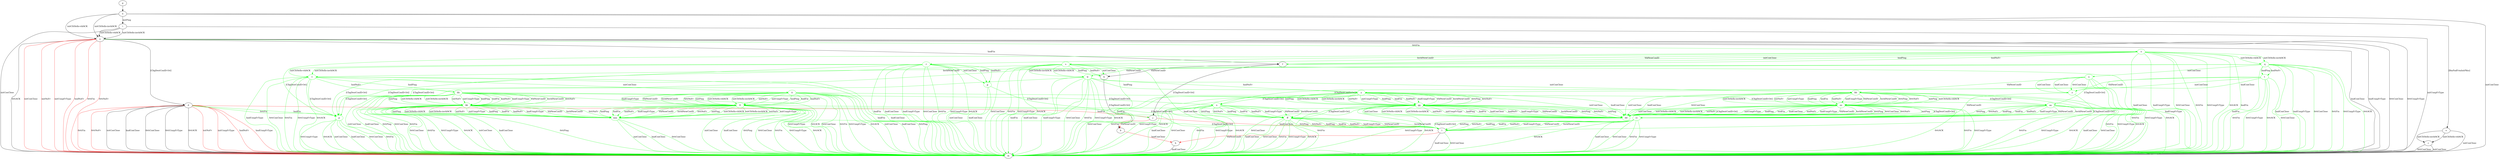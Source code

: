 digraph "" {
	a -> d	[key=0,
		label="[ChgDestConID-Ori] "];
	a -> f	[key=0,
		label="hndFin "];
	a -> m	[key=0,
		label="hndConClose "];
	a -> m	[key=1,
		label="hndUnxpFrType "];
	a -> m	[key=2,
		label="0rttConClose "];
	a -> m	[key=3,
		label="0rttUnxpFrType "];
	a -> m	[key=4,
		label="0rttACK "];
	a -> m	[key=5,
		color=red,
		label="initConClose "];
	a -> m	[key=6,
		color=red,
		label="initNoFr "];
	a -> m	[key=7,
		color=red,
		label="initUnxpFrType "];
	a -> m	[key=8,
		color=red,
		label="hndNoFr "];
	a -> m	[key=9,
		color=red,
		label="0rttFin "];
	a -> m	[key=10,
		color=red,
		label="0rttNoFr "];
	o	[color=green];
	a -> o	[key=0,
		color=green,
		label="0rttFin "];
	b -> h	[key=0,
		color=red,
		label="hndConClose "];
	c -> m	[key=0,
		label="initConClose "];
	c -> m	[key=1,
		label="0rttConClose "];
	d -> j	[key=0,
		color=red,
		label="hndFin "];
	d -> m	[key=0,
		label="initConClose "];
	d -> m	[key=1,
		label="hndConClose "];
	d -> m	[key=2,
		label="0rttConClose "];
	d -> m	[key=3,
		label="0rttUnxpFrType "];
	d -> m	[key=4,
		label="0rttACK "];
	d -> m	[key=5,
		color=red,
		label="initNoFr "];
	d -> m	[key=6,
		color=red,
		label="initUnxpFrType "];
	d -> m	[key=7,
		color=red,
		label="hndNoFr "];
	d -> m	[key=8,
		color=red,
		label="hndUnxpFrType "];
	d -> m	[key=9,
		color=red,
		label="0rttFin "];
	d -> m	[key=10,
		color=red,
		label="0rttNoFr "];
	p	[color=green];
	d -> p	[key=0,
		color=green,
		label="hndFin "];
	d -> p	[key=1,
		color=green,
		label="0rttFin "];
	e -> c	[key=0,
		label="initCltHello-vldACK "];
	e -> c	[key=1,
		label="initCltHello-invldACK "];
	e -> m	[key=0,
		label="initConClose "];
	f -> j	[key=0,
		label="[ChgDestConID-Ori] "];
	f -> k	[key=0,
		label="VldNewConID "];
	g -> n	[key=0];
	h -> m	[key=0,
		label="hndConClose "];
	i -> a	[key=0,
		label="initCltHello-vldACK "];
	i -> a	[key=1,
		label="initCltHello-invldACK "];
	i -> m	[key=0,
		label="initConClose "];
	i -> m	[key=1,
		label="initUnxpFrType "];
	j -> b	[key=0,
		color=red,
		label="VldNewConID "];
	j -> l	[key=0,
		color=red,
		label="hndConClose "];
	k -> b	[key=0,
		label="[ChgDestConID-Ori] "];
	l -> h	[key=0,
		color=red,
		label="VldNewConID "];
	l -> m	[key=0,
		label="hndConClose "];
	l -> m	[key=1,
		color=green,
		label="0rttConClose "];
	n -> a	[key=0,
		label="initCltHello-vldACK "];
	n -> a	[key=1,
		label="initCltHello-invldACK "];
	n -> e	[key=0,
		label="[RmPadFrmInitPkts] "];
	n -> i	[key=0,
		label="initPing "];
	n -> m	[key=0,
		label="initConClose "];
	o -> f	[key=0,
		color=green,
		label="initConClose "];
	o -> f	[key=1,
		color=green,
		label="hndPing "];
	o -> f	[key=2,
		color=green,
		label="hndNoFr "];
	o -> m	[key=0,
		color=green,
		label="hndFin "];
	o -> m	[key=1,
		color=green,
		label="hndConClose "];
	o -> m	[key=2,
		color=green,
		label="hndUnxpFrType "];
	o -> m	[key=3,
		color=green,
		label="0rttConClose "];
	o -> m	[key=4,
		color=green,
		label="0rttFin "];
	o -> m	[key=5,
		color=green,
		label="0rttUnxpFrType "];
	o -> m	[key=6,
		color=green,
		label="0rttACK "];
	o -> p	[key=0,
		color=green,
		label="[ChgDestConID-Ori] "];
	q	[color=green];
	o -> q	[key=0,
		color=green,
		label="initCltHello-vldACK "];
	o -> q	[key=1,
		color=green,
		label="initCltHello-invldACK "];
	r	[color=green];
	o -> r	[key=0,
		color=green,
		label="InvldNewConID "];
	s	[color=green];
	o -> s	[key=0,
		color=green,
		label="VldNewConID "];
	p -> m	[key=0,
		color=green,
		label="initConClose "];
	p -> m	[key=1,
		color=green,
		label="hndConClose "];
	p -> m	[key=2,
		color=green,
		label="0rttConClose "];
	p -> m	[key=3,
		color=green,
		label="0rttFin "];
	p -> m	[key=4,
		color=green,
		label="0rttUnxpFrType "];
	p -> m	[key=5,
		color=green,
		label="0rttACK "];
	q -> m	[key=0,
		color=green,
		label="hndFin "];
	q -> m	[key=1,
		color=green,
		label="hndConClose "];
	q -> m	[key=2,
		color=green,
		label="hndUnxpFrType "];
	q -> m	[key=3,
		color=green,
		label="0rttConClose "];
	q -> m	[key=4,
		color=green,
		label="0rttFin "];
	q -> m	[key=5,
		color=green,
		label="0rttUnxpFrType "];
	q -> m	[key=6,
		color=green,
		label="0rttACK "];
	q -> p	[key=0,
		color=green,
		label="[ChgDestConID-Ori] "];
	t	[color=green];
	q -> t	[key=0,
		color=green,
		label="hndPing "];
	q -> t	[key=1,
		color=green,
		label="hndNoFr "];
	u	[color=green];
	q -> u	[key=0,
		color=green,
		label="initConClose "];
	v	[color=green];
	q -> v	[key=0,
		color=green,
		label="InvldNewConID "];
	w	[color=green];
	q -> w	[key=0,
		color=green,
		label="VldNewConID "];
	r -> m	[key=0,
		color=green,
		label="hndFin "];
	r -> m	[key=1,
		color=green,
		label="hndConClose "];
	r -> m	[key=2,
		color=green,
		label="hndUnxpFrType "];
	r -> m	[key=3,
		color=green,
		label="0rttConClose "];
	r -> m	[key=4,
		color=green,
		label="0rttFin "];
	r -> m	[key=5,
		color=green,
		label="0rttUnxpFrType "];
	r -> m	[key=6,
		color=green,
		label="0rttACK "];
	r -> p	[key=0,
		color=green,
		label="[ChgDestConID-Ori] "];
	r -> v	[key=0,
		color=green,
		label="initCltHello-vldACK "];
	r -> v	[key=1,
		color=green,
		label="initCltHello-invldACK "];
	jj	[color=green];
	r -> jj	[key=0,
		color=green,
		label="initConClose "];
	r -> jj	[key=1,
		color=green,
		label="hndPing "];
	r -> jj	[key=2,
		color=green,
		label="hndNoFr "];
	s -> k	[key=0,
		color=green,
		label="initConClose "];
	s -> k	[key=1,
		color=green,
		label="hndPing "];
	s -> k	[key=2,
		color=green,
		label="hndNoFr "];
	s -> m	[key=0,
		color=green,
		label="hndFin "];
	s -> m	[key=1,
		color=green,
		label="hndConClose "];
	s -> m	[key=2,
		color=green,
		label="hndUnxpFrType "];
	s -> m	[key=3,
		color=green,
		label="0rttConClose "];
	s -> m	[key=4,
		color=green,
		label="0rttFin "];
	s -> m	[key=5,
		color=green,
		label="0rttUnxpFrType "];
	s -> m	[key=6,
		color=green,
		label="0rttACK "];
	s -> p	[key=0,
		color=green,
		label="[ChgDestConID-Ori] "];
	s -> w	[key=0,
		color=green,
		label="initCltHello-vldACK "];
	s -> w	[key=1,
		color=green,
		label="initCltHello-invldACK "];
	t -> m	[key=0,
		color=green,
		label="0rttConClose "];
	t -> m	[key=1,
		color=green,
		label="0rttFin "];
	t -> m	[key=2,
		color=green,
		label="0rttUnxpFrType "];
	t -> m	[key=3,
		color=green,
		label="0rttACK "];
	x	[color=green];
	t -> x	[key=0,
		color=green,
		label="[ChgDestConID-Ori] "];
	y	[color=green];
	t -> y	[key=0,
		color=green,
		label="VldNewConID "];
	z	[color=green];
	t -> z	[key=0,
		color=green,
		label="initConClose "];
	t -> z	[key=1,
		color=green,
		label="hndConClose "];
	u -> m	[key=0,
		color=green,
		label="0rttFin "];
	u -> m	[key=1,
		color=green,
		label="0rttUnxpFrType "];
	u -> m	[key=2,
		color=green,
		label="0rttACK "];
	u -> z	[key=0,
		color=green,
		label="initConClose "];
	u -> z	[key=1,
		color=green,
		label="hndConClose "];
	u -> z	[key=2,
		color=green,
		label="0rttConClose "];
	aa	[color=green];
	u -> aa	[key=0,
		color=green,
		label="[ChgDestConID-Ori] "];
	bb	[color=green];
	u -> bb	[key=0,
		color=green,
		label="VldNewConID "];
	v -> m	[key=0,
		color=green,
		label="hndFin "];
	v -> m	[key=1,
		color=green,
		label="hndConClose "];
	v -> m	[key=2,
		color=green,
		label="hndUnxpFrType "];
	v -> m	[key=3,
		color=green,
		label="0rttConClose "];
	v -> m	[key=4,
		color=green,
		label="0rttFin "];
	v -> m	[key=5,
		color=green,
		label="0rttUnxpFrType "];
	v -> m	[key=6,
		color=green,
		label="0rttACK "];
	v -> p	[key=0,
		color=green,
		label="[ChgDestConID-Ori] "];
	hh	[color=green];
	v -> hh	[key=0,
		color=green,
		label="hndPing "];
	v -> hh	[key=1,
		color=green,
		label="hndNoFr "];
	ii	[color=green];
	v -> ii	[key=0,
		color=green,
		label="initConClose "];
	w -> m	[key=0,
		color=green,
		label="hndFin "];
	w -> m	[key=1,
		color=green,
		label="hndConClose "];
	w -> m	[key=2,
		color=green,
		label="hndUnxpFrType "];
	w -> m	[key=3,
		color=green,
		label="0rttConClose "];
	w -> m	[key=4,
		color=green,
		label="0rttFin "];
	w -> m	[key=5,
		color=green,
		label="0rttUnxpFrType "];
	w -> m	[key=6,
		color=green,
		label="0rttACK "];
	w -> p	[key=0,
		color=green,
		label="[ChgDestConID-Ori] "];
	w -> y	[key=0,
		color=green,
		label="hndPing "];
	w -> y	[key=1,
		color=green,
		label="hndNoFr "];
	w -> bb	[key=0,
		color=green,
		label="initConClose "];
	x -> m	[key=0,
		color=green,
		label="hndConClose "];
	x -> m	[key=1,
		color=green,
		label="0rttConClose "];
	x -> m	[key=2,
		color=green,
		label="0rttFin "];
	x -> m	[key=3,
		color=green,
		label="0rttUnxpFrType "];
	x -> m	[key=4,
		color=green,
		label="0rttACK "];
	ff	[color=green];
	x -> ff	[key=0,
		color=green,
		label="hndPing "];
	x -> ff	[key=1,
		color=green,
		label="hndFin "];
	x -> ff	[key=2,
		color=green,
		label="hndNoFr "];
	x -> ff	[key=3,
		color=green,
		label="hndUnxpFrType "];
	x -> ff	[key=4,
		color=green,
		label="VldNewConID "];
	x -> ff	[key=5,
		color=green,
		label="InvldNewConID "];
	x -> ff	[key=6,
		color=green,
		label="0rttPing "];
	x -> ff	[key=7,
		color=green,
		label="0rttNoFr "];
	y -> m	[key=0,
		color=green,
		label="0rttConClose "];
	y -> m	[key=1,
		color=green,
		label="0rttFin "];
	y -> m	[key=2,
		color=green,
		label="0rttUnxpFrType "];
	y -> m	[key=3,
		color=green,
		label="0rttACK "];
	y -> x	[key=0,
		color=green,
		label="[ChgDestConID-Ori] "];
	dd	[color=green];
	y -> dd	[key=0,
		color=green,
		label="initConClose "];
	y -> dd	[key=1,
		color=green,
		label="hndConClose "];
	gg	[color=green];
	y -> gg	[key=0,
		color=green,
		label="initPing "];
	y -> gg	[key=1,
		color=green,
		label="initCltHello-vldACK "];
	y -> gg	[key=2,
		color=green,
		label="initCltHello-invldACK "];
	y -> gg	[key=3,
		color=green,
		label="initNoFr "];
	y -> gg	[key=4,
		color=green,
		label="initUnxpFrType "];
	y -> gg	[key=5,
		color=green,
		label="hndPing "];
	y -> gg	[key=6,
		color=green,
		label="hndFin "];
	y -> gg	[key=7,
		color=green,
		label="hndNoFr "];
	y -> gg	[key=8,
		color=green,
		label="hndUnxpFrType "];
	y -> gg	[key=9,
		color=green,
		label="VldNewConID "];
	y -> gg	[key=10,
		color=green,
		label="InvldNewConID "];
	y -> gg	[key=11,
		color=green,
		label="0rttPing "];
	y -> gg	[key=12,
		color=green,
		label="0rttNoFr "];
	z -> l	[key=0,
		color=green,
		label="[ChgDestConID-Ori] "];
	z -> dd	[key=0,
		color=green,
		label="VldNewConID "];
	aa -> m	[key=0,
		color=green,
		label="hndConClose "];
	aa -> m	[key=1,
		color=green,
		label="0rttConClose "];
	aa -> m	[key=2,
		color=green,
		label="0rttFin "];
	aa -> m	[key=3,
		color=green,
		label="0rttUnxpFrType "];
	aa -> m	[key=4,
		color=green,
		label="0rttACK "];
	cc	[color=green];
	aa -> cc	[key=0,
		color=green,
		label="hndPing "];
	aa -> cc	[key=1,
		color=green,
		label="hndFin "];
	aa -> cc	[key=2,
		color=green,
		label="hndNoFr "];
	aa -> cc	[key=3,
		color=green,
		label="hndUnxpFrType "];
	aa -> cc	[key=4,
		color=green,
		label="VldNewConID "];
	aa -> cc	[key=5,
		color=green,
		label="InvldNewConID "];
	aa -> cc	[key=6,
		color=green,
		label="0rttPing "];
	aa -> cc	[key=7,
		color=green,
		label="0rttNoFr "];
	bb -> m	[key=0,
		color=green,
		label="0rttFin "];
	bb -> m	[key=1,
		color=green,
		label="0rttUnxpFrType "];
	bb -> m	[key=2,
		color=green,
		label="0rttACK "];
	bb -> aa	[key=0,
		color=green,
		label="[ChgDestConID-Ori] "];
	bb -> dd	[key=0,
		color=green,
		label="initConClose "];
	bb -> dd	[key=1,
		color=green,
		label="hndConClose "];
	bb -> dd	[key=2,
		color=green,
		label="0rttConClose "];
	ee	[color=green];
	bb -> ee	[key=0,
		color=green,
		label="initPing "];
	bb -> ee	[key=1,
		color=green,
		label="initCltHello-vldACK "];
	bb -> ee	[key=2,
		color=green,
		label="initCltHello-invldACK "];
	bb -> ee	[key=3,
		color=green,
		label="initNoFr "];
	bb -> ee	[key=4,
		color=green,
		label="initUnxpFrType "];
	bb -> ee	[key=5,
		color=green,
		label="hndPing "];
	bb -> ee	[key=6,
		color=green,
		label="hndFin "];
	bb -> ee	[key=7,
		color=green,
		label="hndNoFr "];
	bb -> ee	[key=8,
		color=green,
		label="hndUnxpFrType "];
	bb -> ee	[key=9,
		color=green,
		label="VldNewConID "];
	bb -> ee	[key=10,
		color=green,
		label="InvldNewConID "];
	bb -> ee	[key=11,
		color=green,
		label="0rttPing "];
	bb -> ee	[key=12,
		color=green,
		label="0rttNoFr "];
	cc -> l	[key=0,
		color=green,
		label="hndPing "];
	cc -> l	[key=1,
		color=green,
		label="hndFin "];
	cc -> l	[key=2,
		color=green,
		label="hndNoFr "];
	cc -> l	[key=3,
		color=green,
		label="hndUnxpFrType "];
	cc -> l	[key=4,
		color=green,
		label="VldNewConID "];
	cc -> l	[key=5,
		color=green,
		label="InvldNewConID "];
	cc -> l	[key=6,
		color=green,
		label="0rttPing "];
	cc -> l	[key=7,
		color=green,
		label="0rttNoFr "];
	cc -> m	[key=0,
		color=green,
		label="hndConClose "];
	cc -> m	[key=1,
		color=green,
		label="0rttConClose "];
	cc -> m	[key=2,
		color=green,
		label="0rttFin "];
	cc -> m	[key=3,
		color=green,
		label="0rttUnxpFrType "];
	cc -> m	[key=4,
		color=green,
		label="0rttACK "];
	dd -> l	[key=0,
		color=green,
		label="[ChgDestConID-Ori] "];
	ee -> m	[key=0,
		color=green,
		label="0rttFin "];
	ee -> m	[key=1,
		color=green,
		label="0rttUnxpFrType "];
	ee -> m	[key=2,
		color=green,
		label="0rttACK "];
	ee -> cc	[key=0,
		color=green,
		label="[ChgDestConID-Ori] "];
	ee -> dd	[key=0,
		color=green,
		label="initPing "];
	ee -> dd	[key=1,
		color=green,
		label="initConClose "];
	ee -> dd	[key=2,
		color=green,
		label="initCltHello-vldACK "];
	ee -> dd	[key=3,
		color=green,
		label="initCltHello-invldACK "];
	ee -> dd	[key=4,
		color=green,
		label="initNoFr "];
	ee -> dd	[key=5,
		color=green,
		label="initUnxpFrType "];
	ee -> dd	[key=6,
		color=green,
		label="hndPing "];
	ee -> dd	[key=7,
		color=green,
		label="hndFin "];
	ee -> dd	[key=8,
		color=green,
		label="hndConClose "];
	ee -> dd	[key=9,
		color=green,
		label="hndNoFr "];
	ee -> dd	[key=10,
		color=green,
		label="hndUnxpFrType "];
	ee -> dd	[key=11,
		color=green,
		label="VldNewConID "];
	ee -> dd	[key=12,
		color=green,
		label="InvldNewConID "];
	ee -> dd	[key=13,
		color=green,
		label="0rttPing "];
	ee -> dd	[key=14,
		color=green,
		label="0rttConClose "];
	ee -> dd	[key=15,
		color=green,
		label="0rttNoFr "];
	ff -> l	[key=0,
		color=green,
		label="hndPing "];
	ff -> l	[key=1,
		color=green,
		label="hndFin "];
	ff -> l	[key=2,
		color=green,
		label="hndNoFr "];
	ff -> l	[key=3,
		color=green,
		label="hndUnxpFrType "];
	ff -> l	[key=4,
		color=green,
		label="VldNewConID "];
	ff -> l	[key=5,
		color=green,
		label="InvldNewConID "];
	ff -> l	[key=6,
		color=green,
		label="0rttPing "];
	ff -> l	[key=7,
		color=green,
		label="0rttNoFr "];
	ff -> m	[key=0,
		color=green,
		label="hndConClose "];
	ff -> m	[key=1,
		color=green,
		label="0rttConClose "];
	ff -> m	[key=2,
		color=green,
		label="0rttFin "];
	ff -> m	[key=3,
		color=green,
		label="0rttUnxpFrType "];
	ff -> m	[key=4,
		color=green,
		label="0rttACK "];
	gg -> m	[key=0,
		color=green,
		label="0rttConClose "];
	gg -> m	[key=1,
		color=green,
		label="0rttFin "];
	gg -> m	[key=2,
		color=green,
		label="0rttUnxpFrType "];
	gg -> m	[key=3,
		color=green,
		label="0rttACK "];
	gg -> dd	[key=0,
		color=green,
		label="initPing "];
	gg -> dd	[key=1,
		color=green,
		label="initConClose "];
	gg -> dd	[key=2,
		color=green,
		label="initCltHello-vldACK "];
	gg -> dd	[key=3,
		color=green,
		label="initCltHello-invldACK "];
	gg -> dd	[key=4,
		color=green,
		label="initNoFr "];
	gg -> dd	[key=5,
		color=green,
		label="initUnxpFrType "];
	gg -> dd	[key=6,
		color=green,
		label="hndPing "];
	gg -> dd	[key=7,
		color=green,
		label="hndFin "];
	gg -> dd	[key=8,
		color=green,
		label="hndConClose "];
	gg -> dd	[key=9,
		color=green,
		label="hndNoFr "];
	gg -> dd	[key=10,
		color=green,
		label="hndUnxpFrType "];
	gg -> dd	[key=11,
		color=green,
		label="VldNewConID "];
	gg -> dd	[key=12,
		color=green,
		label="InvldNewConID "];
	gg -> dd	[key=13,
		color=green,
		label="0rttPing "];
	gg -> dd	[key=14,
		color=green,
		label="0rttNoFr "];
	gg -> ff	[key=0,
		color=green,
		label="[ChgDestConID-Ori] "];
	hh -> m	[key=0,
		color=green,
		label="initConClose "];
	hh -> m	[key=1,
		color=green,
		label="hndConClose "];
	hh -> m	[key=2,
		color=green,
		label="0rttPing "];
	hh -> m	[key=3,
		color=green,
		label="0rttConClose "];
	hh -> m	[key=4,
		color=green,
		label="0rttFin "];
	hh -> m	[key=5,
		color=green,
		label="0rttUnxpFrType "];
	hh -> m	[key=6,
		color=green,
		label="0rttACK "];
	hh -> x	[key=0,
		color=green,
		label="[ChgDestConID-Ori] "];
	kk	[color=green];
	hh -> kk	[key=0,
		color=green,
		label="initPing "];
	hh -> kk	[key=1,
		color=green,
		label="initCltHello-vldACK "];
	hh -> kk	[key=2,
		color=green,
		label="initCltHello-invldACK "];
	hh -> kk	[key=3,
		color=green,
		label="initNoFr "];
	hh -> kk	[key=4,
		color=green,
		label="initUnxpFrType "];
	hh -> kk	[key=5,
		color=green,
		label="hndPing "];
	hh -> kk	[key=6,
		color=green,
		label="hndFin "];
	hh -> kk	[key=7,
		color=green,
		label="hndNoFr "];
	hh -> kk	[key=8,
		color=green,
		label="hndUnxpFrType "];
	hh -> kk	[key=9,
		color=green,
		label="VldNewConID "];
	hh -> kk	[key=10,
		color=green,
		label="InvldNewConID "];
	hh -> kk	[key=11,
		color=green,
		label="0rttNoFr "];
	ii -> m	[key=0,
		color=green,
		label="initConClose "];
	ii -> m	[key=1,
		color=green,
		label="hndConClose "];
	ii -> m	[key=2,
		color=green,
		label="0rttPing "];
	ii -> m	[key=3,
		color=green,
		label="0rttConClose "];
	ii -> m	[key=4,
		color=green,
		label="0rttFin "];
	ii -> m	[key=5,
		color=green,
		label="0rttUnxpFrType "];
	ii -> m	[key=6,
		color=green,
		label="0rttACK "];
	ii -> aa	[key=0,
		color=green,
		label="[ChgDestConID-Ori] "];
	ll	[color=green];
	ii -> ll	[key=0,
		color=green,
		label="initPing "];
	ii -> ll	[key=1,
		color=green,
		label="initCltHello-vldACK "];
	ii -> ll	[key=2,
		color=green,
		label="initCltHello-invldACK "];
	ii -> ll	[key=3,
		color=green,
		label="initNoFr "];
	ii -> ll	[key=4,
		color=green,
		label="initUnxpFrType "];
	ii -> ll	[key=5,
		color=green,
		label="hndPing "];
	ii -> ll	[key=6,
		color=green,
		label="hndFin "];
	ii -> ll	[key=7,
		color=green,
		label="hndNoFr "];
	ii -> ll	[key=8,
		color=green,
		label="hndUnxpFrType "];
	ii -> ll	[key=9,
		color=green,
		label="VldNewConID "];
	ii -> ll	[key=10,
		color=green,
		label="InvldNewConID "];
	ii -> ll	[key=11,
		color=green,
		label="0rttNoFr "];
	jj -> j	[key=0,
		color=green,
		label="[ChgDestConID-Ori] "];
	jj -> m	[key=0,
		color=green,
		label="initConClose "];
	jj -> m	[key=1,
		color=green,
		label="hndConClose "];
	kk -> m	[key=0,
		color=green,
		label="initConClose "];
	kk -> m	[key=1,
		color=green,
		label="hndConClose "];
	kk -> m	[key=2,
		color=green,
		label="0rttPing "];
	kk -> m	[key=3,
		color=green,
		label="0rttConClose "];
	kk -> m	[key=4,
		color=green,
		label="0rttFin "];
	kk -> m	[key=5,
		color=green,
		label="0rttUnxpFrType "];
	kk -> m	[key=6,
		color=green,
		label="0rttACK "];
	kk -> ff	[key=0,
		color=green,
		label="[ChgDestConID-Ori] "];
	mm	[color=green];
	kk -> mm	[key=0,
		color=green,
		label="initPing "];
	kk -> mm	[key=1,
		color=green,
		label="initCltHello-vldACK "];
	kk -> mm	[key=2,
		color=green,
		label="initCltHello-invldACK "];
	kk -> mm	[key=3,
		color=green,
		label="initNoFr "];
	kk -> mm	[key=4,
		color=green,
		label="initUnxpFrType "];
	kk -> mm	[key=5,
		color=green,
		label="hndPing "];
	kk -> mm	[key=6,
		color=green,
		label="hndFin "];
	kk -> mm	[key=7,
		color=green,
		label="hndNoFr "];
	kk -> mm	[key=8,
		color=green,
		label="hndUnxpFrType "];
	kk -> mm	[key=9,
		color=green,
		label="VldNewConID "];
	kk -> mm	[key=10,
		color=green,
		label="InvldNewConID "];
	kk -> mm	[key=11,
		color=green,
		label="0rttNoFr "];
	ll -> m	[key=0,
		color=green,
		label="initConClose "];
	ll -> m	[key=1,
		color=green,
		label="hndConClose "];
	ll -> m	[key=2,
		color=green,
		label="0rttPing "];
	ll -> m	[key=3,
		color=green,
		label="0rttConClose "];
	ll -> m	[key=4,
		color=green,
		label="0rttFin "];
	ll -> m	[key=5,
		color=green,
		label="0rttUnxpFrType "];
	ll -> m	[key=6,
		color=green,
		label="0rttACK "];
	ll -> cc	[key=0,
		color=green,
		label="[ChgDestConID-Ori] "];
	ll -> mm	[key=0,
		color=green,
		label="initPing "];
	ll -> mm	[key=1,
		color=green,
		label="initCltHello-vldACK "];
	ll -> mm	[key=2,
		color=green,
		label="initCltHello-invldACK "];
	ll -> mm	[key=3,
		color=green,
		label="initNoFr "];
	ll -> mm	[key=4,
		color=green,
		label="initUnxpFrType "];
	ll -> mm	[key=5,
		color=green,
		label="hndPing "];
	ll -> mm	[key=6,
		color=green,
		label="hndFin "];
	ll -> mm	[key=7,
		color=green,
		label="hndNoFr "];
	ll -> mm	[key=8,
		color=green,
		label="hndUnxpFrType "];
	ll -> mm	[key=9,
		color=green,
		label="VldNewConID "];
	ll -> mm	[key=10,
		color=green,
		label="InvldNewConID "];
	ll -> mm	[key=11,
		color=green,
		label="0rttNoFr "];
	mm -> l	[key=0,
		color=green,
		label="[ChgDestConID-Ori] "];
	mm -> m	[key=0,
		color=green,
		label="initConClose "];
	mm -> m	[key=1,
		color=green,
		label="hndConClose "];
	mm -> m	[key=2,
		color=green,
		label="0rttConClose "];
}
